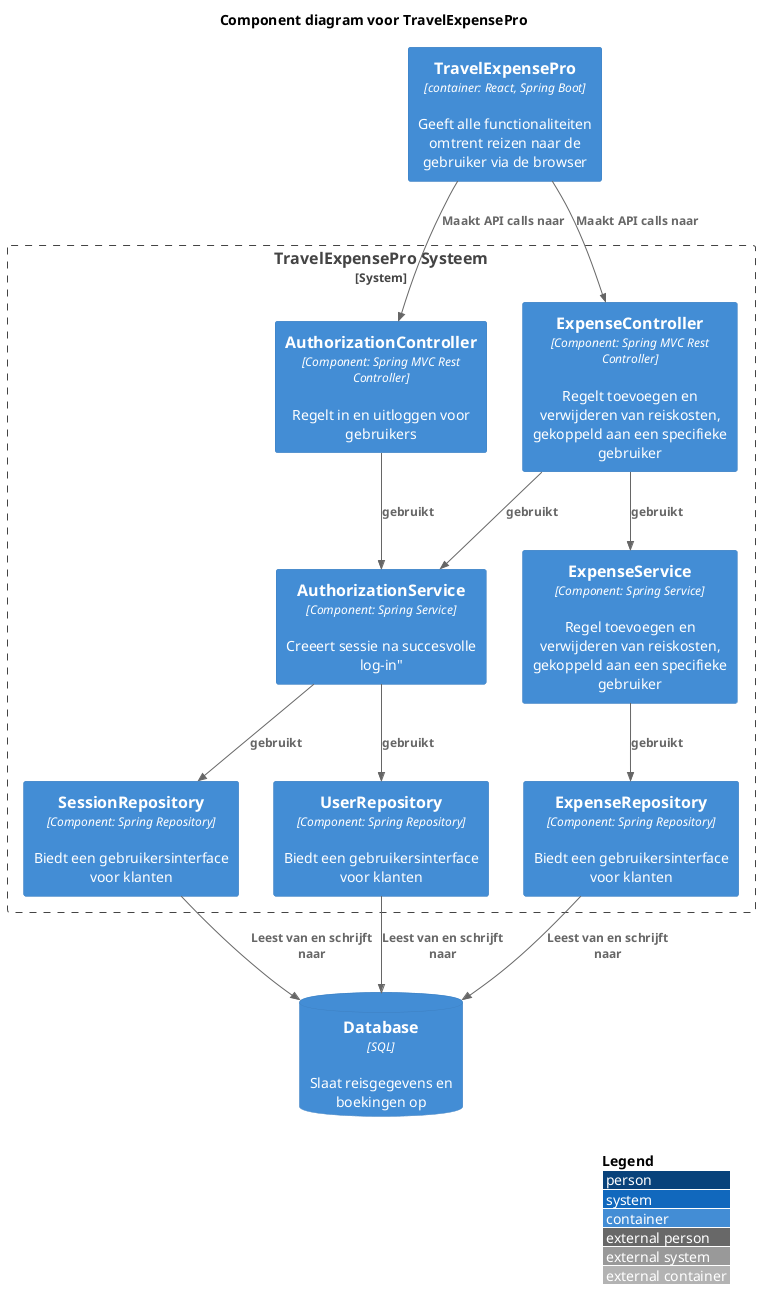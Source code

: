 @startuml
!include <C4/C4>
!include <C4/C4_Context>
!include <C4/C4_Container>

LAYOUT_WITH_LEGEND()

title Component diagram voor TravelExpensePro

Container(travelexpensepro, "TravelExpensePro", "container: React, Spring Boot", "Geeft alle functionaliteiten omtrent reizen naar de gebruiker via de browser")
ContainerDb(database, "Database", "SQL", "Slaat reisgegevens en boekingen op")

System_Boundary(travelexpense, "TravelExpensePro Systeem") {
Container(authorizationcontroller, "AuthorizationController", "Component: Spring MVC Rest Controller", "Regelt in en uitloggen voor gebruikers")
Container(expensecontroller, "ExpenseController", "Component: Spring MVC Rest Controller","Regelt toevoegen en verwijderen van reiskosten, gekoppeld aan een specifieke gebruiker")

Container(authorizationservice, "AuthorizationService", "Component: Spring Service", Creeert sessie na succesvolle log-in")
Container(expenseservice, "ExpenseService", "Component: Spring Service","Regel toevoegen en verwijderen van reiskosten, gekoppeld aan een specifieke gebruiker")

Container(sessionrepository, "SessionRepository", "Component: Spring Repository","Biedt een gebruikersinterface voor klanten")
Container(userrepository, "UserRepository", "Component: Spring Repository","Biedt een gebruikersinterface voor klanten")
Container(expenserepository, "ExpenseRepository", "Component: Spring Repository","Biedt een gebruikersinterface voor klanten")
}

Rel(travelexpensepro, authorizationcontroller, "Maakt API calls naar")
Rel(travelexpensepro, expensecontroller, "Maakt API calls naar")
Rel(authorizationcontroller, authorizationservice, "gebruikt")
Rel(expensecontroller, authorizationservice, "gebruikt")
Rel(expensecontroller, expenseservice, "gebruikt")
Rel(authorizationservice, sessionrepository, "gebruikt")
Rel(authorizationservice, userrepository, "gebruikt")
Rel(expenseservice, expenserepository, "gebruikt")

Rel(sessionrepository, database, "Leest van en schrijft naar")
Rel(userrepository, database, "Leest van en schrijft naar")
Rel(expenserepository, database, "Leest van en schrijft naar")

@enduml